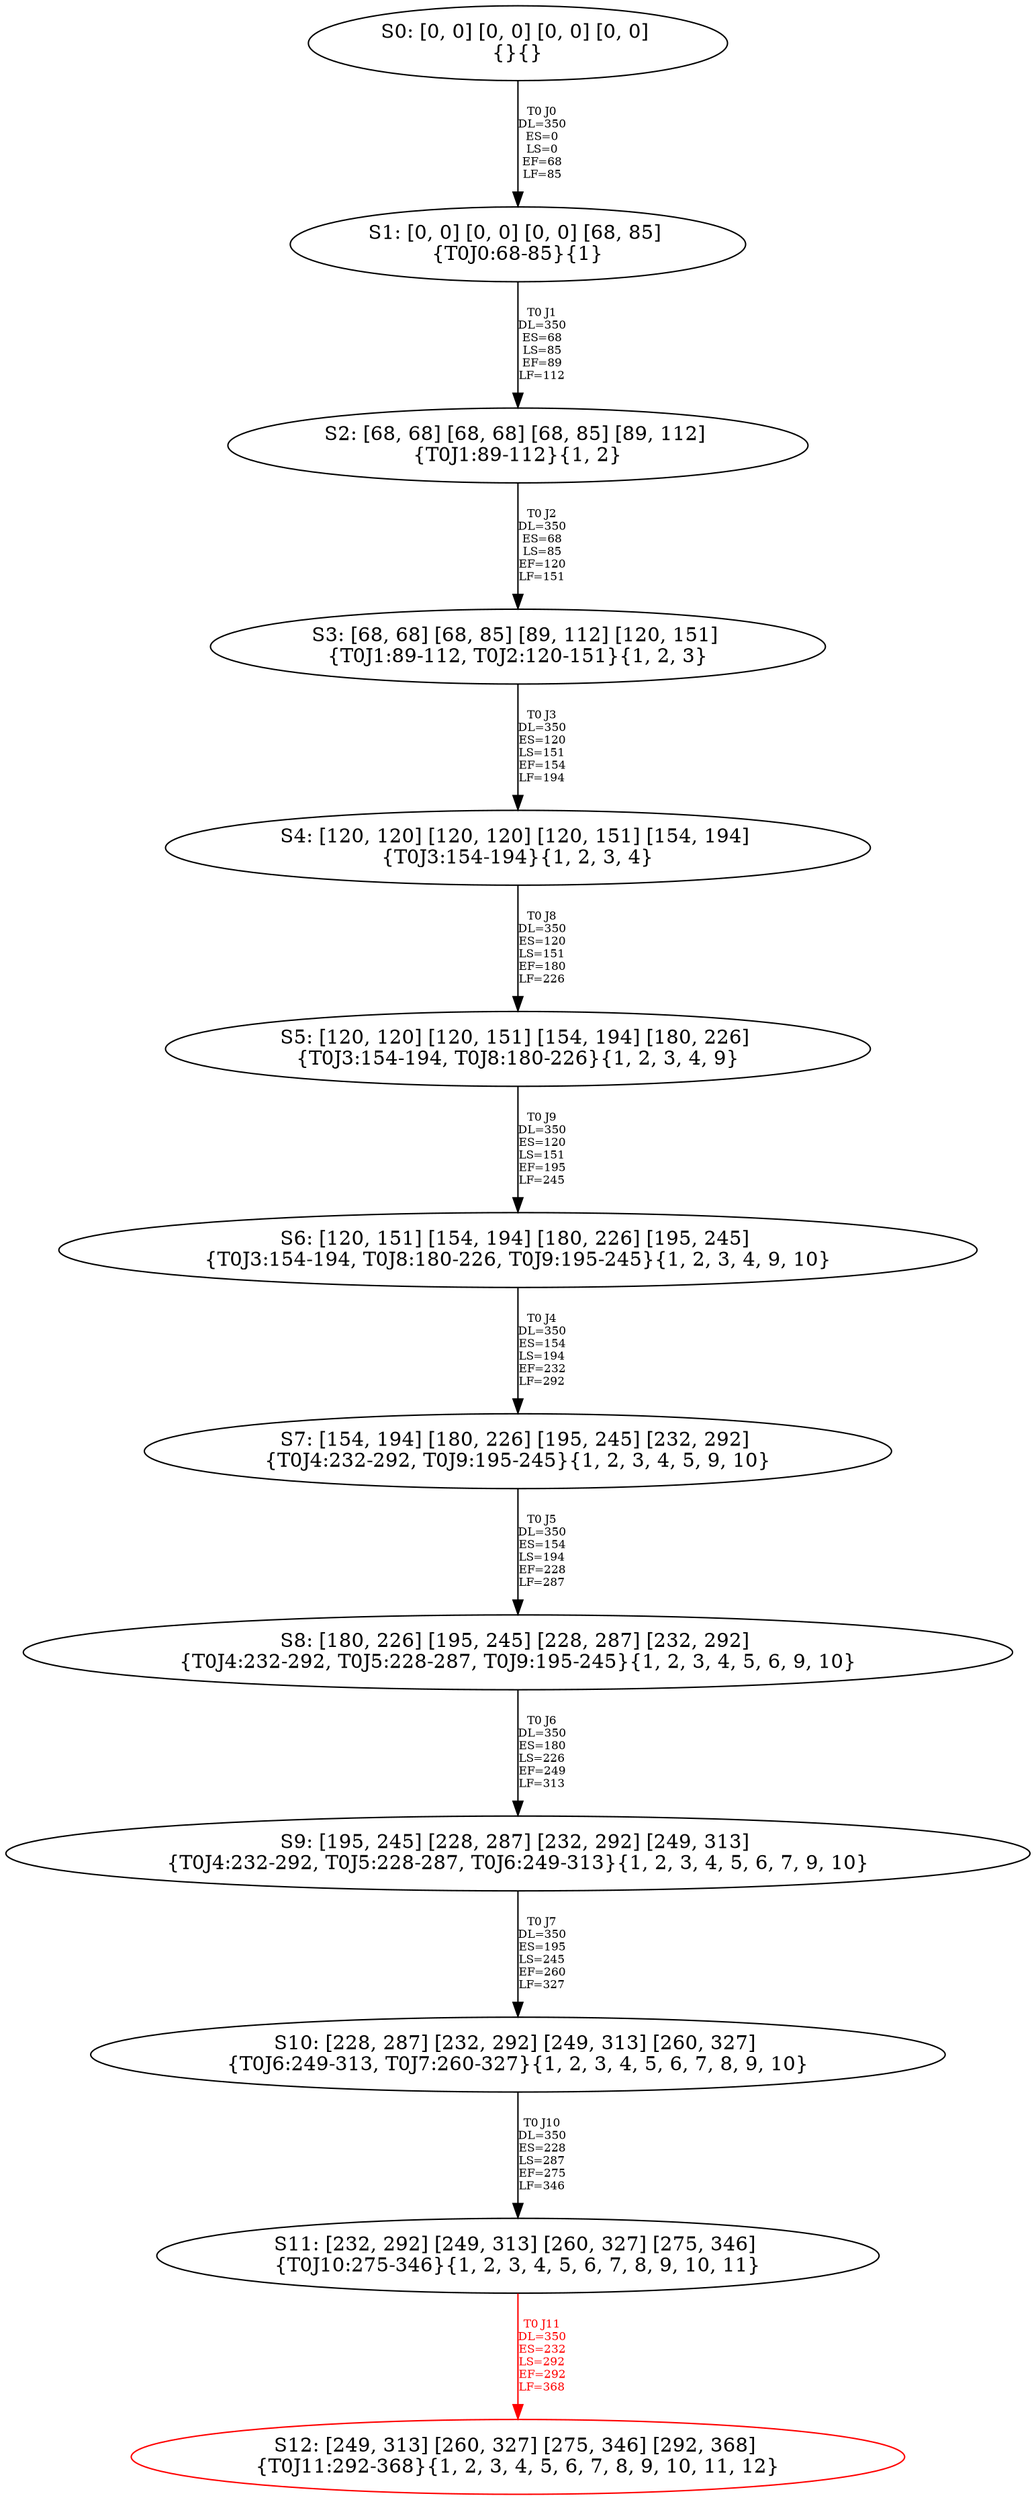 digraph {
	S0[label="S0: [0, 0] [0, 0] [0, 0] [0, 0] \n{}{}"];
	S1[label="S1: [0, 0] [0, 0] [0, 0] [68, 85] \n{T0J0:68-85}{1}"];
	S2[label="S2: [68, 68] [68, 68] [68, 85] [89, 112] \n{T0J1:89-112}{1, 2}"];
	S3[label="S3: [68, 68] [68, 85] [89, 112] [120, 151] \n{T0J1:89-112, T0J2:120-151}{1, 2, 3}"];
	S4[label="S4: [120, 120] [120, 120] [120, 151] [154, 194] \n{T0J3:154-194}{1, 2, 3, 4}"];
	S5[label="S5: [120, 120] [120, 151] [154, 194] [180, 226] \n{T0J3:154-194, T0J8:180-226}{1, 2, 3, 4, 9}"];
	S6[label="S6: [120, 151] [154, 194] [180, 226] [195, 245] \n{T0J3:154-194, T0J8:180-226, T0J9:195-245}{1, 2, 3, 4, 9, 10}"];
	S7[label="S7: [154, 194] [180, 226] [195, 245] [232, 292] \n{T0J4:232-292, T0J9:195-245}{1, 2, 3, 4, 5, 9, 10}"];
	S8[label="S8: [180, 226] [195, 245] [228, 287] [232, 292] \n{T0J4:232-292, T0J5:228-287, T0J9:195-245}{1, 2, 3, 4, 5, 6, 9, 10}"];
	S9[label="S9: [195, 245] [228, 287] [232, 292] [249, 313] \n{T0J4:232-292, T0J5:228-287, T0J6:249-313}{1, 2, 3, 4, 5, 6, 7, 9, 10}"];
	S10[label="S10: [228, 287] [232, 292] [249, 313] [260, 327] \n{T0J6:249-313, T0J7:260-327}{1, 2, 3, 4, 5, 6, 7, 8, 9, 10}"];
	S11[label="S11: [232, 292] [249, 313] [260, 327] [275, 346] \n{T0J10:275-346}{1, 2, 3, 4, 5, 6, 7, 8, 9, 10, 11}"];
	S12[label="S12: [249, 313] [260, 327] [275, 346] [292, 368] \n{T0J11:292-368}{1, 2, 3, 4, 5, 6, 7, 8, 9, 10, 11, 12}"];
	S0 -> S1[label="T0 J0\nDL=350\nES=0\nLS=0\nEF=68\nLF=85",fontsize=8];
	S1 -> S2[label="T0 J1\nDL=350\nES=68\nLS=85\nEF=89\nLF=112",fontsize=8];
	S2 -> S3[label="T0 J2\nDL=350\nES=68\nLS=85\nEF=120\nLF=151",fontsize=8];
	S3 -> S4[label="T0 J3\nDL=350\nES=120\nLS=151\nEF=154\nLF=194",fontsize=8];
	S4 -> S5[label="T0 J8\nDL=350\nES=120\nLS=151\nEF=180\nLF=226",fontsize=8];
	S5 -> S6[label="T0 J9\nDL=350\nES=120\nLS=151\nEF=195\nLF=245",fontsize=8];
	S6 -> S7[label="T0 J4\nDL=350\nES=154\nLS=194\nEF=232\nLF=292",fontsize=8];
	S7 -> S8[label="T0 J5\nDL=350\nES=154\nLS=194\nEF=228\nLF=287",fontsize=8];
	S8 -> S9[label="T0 J6\nDL=350\nES=180\nLS=226\nEF=249\nLF=313",fontsize=8];
	S9 -> S10[label="T0 J7\nDL=350\nES=195\nLS=245\nEF=260\nLF=327",fontsize=8];
	S10 -> S11[label="T0 J10\nDL=350\nES=228\nLS=287\nEF=275\nLF=346",fontsize=8];
	S11 -> S12[label="T0 J11\nDL=350\nES=232\nLS=292\nEF=292\nLF=368",color=Red,fontcolor=Red,fontsize=8];
S12[color=Red];
}
